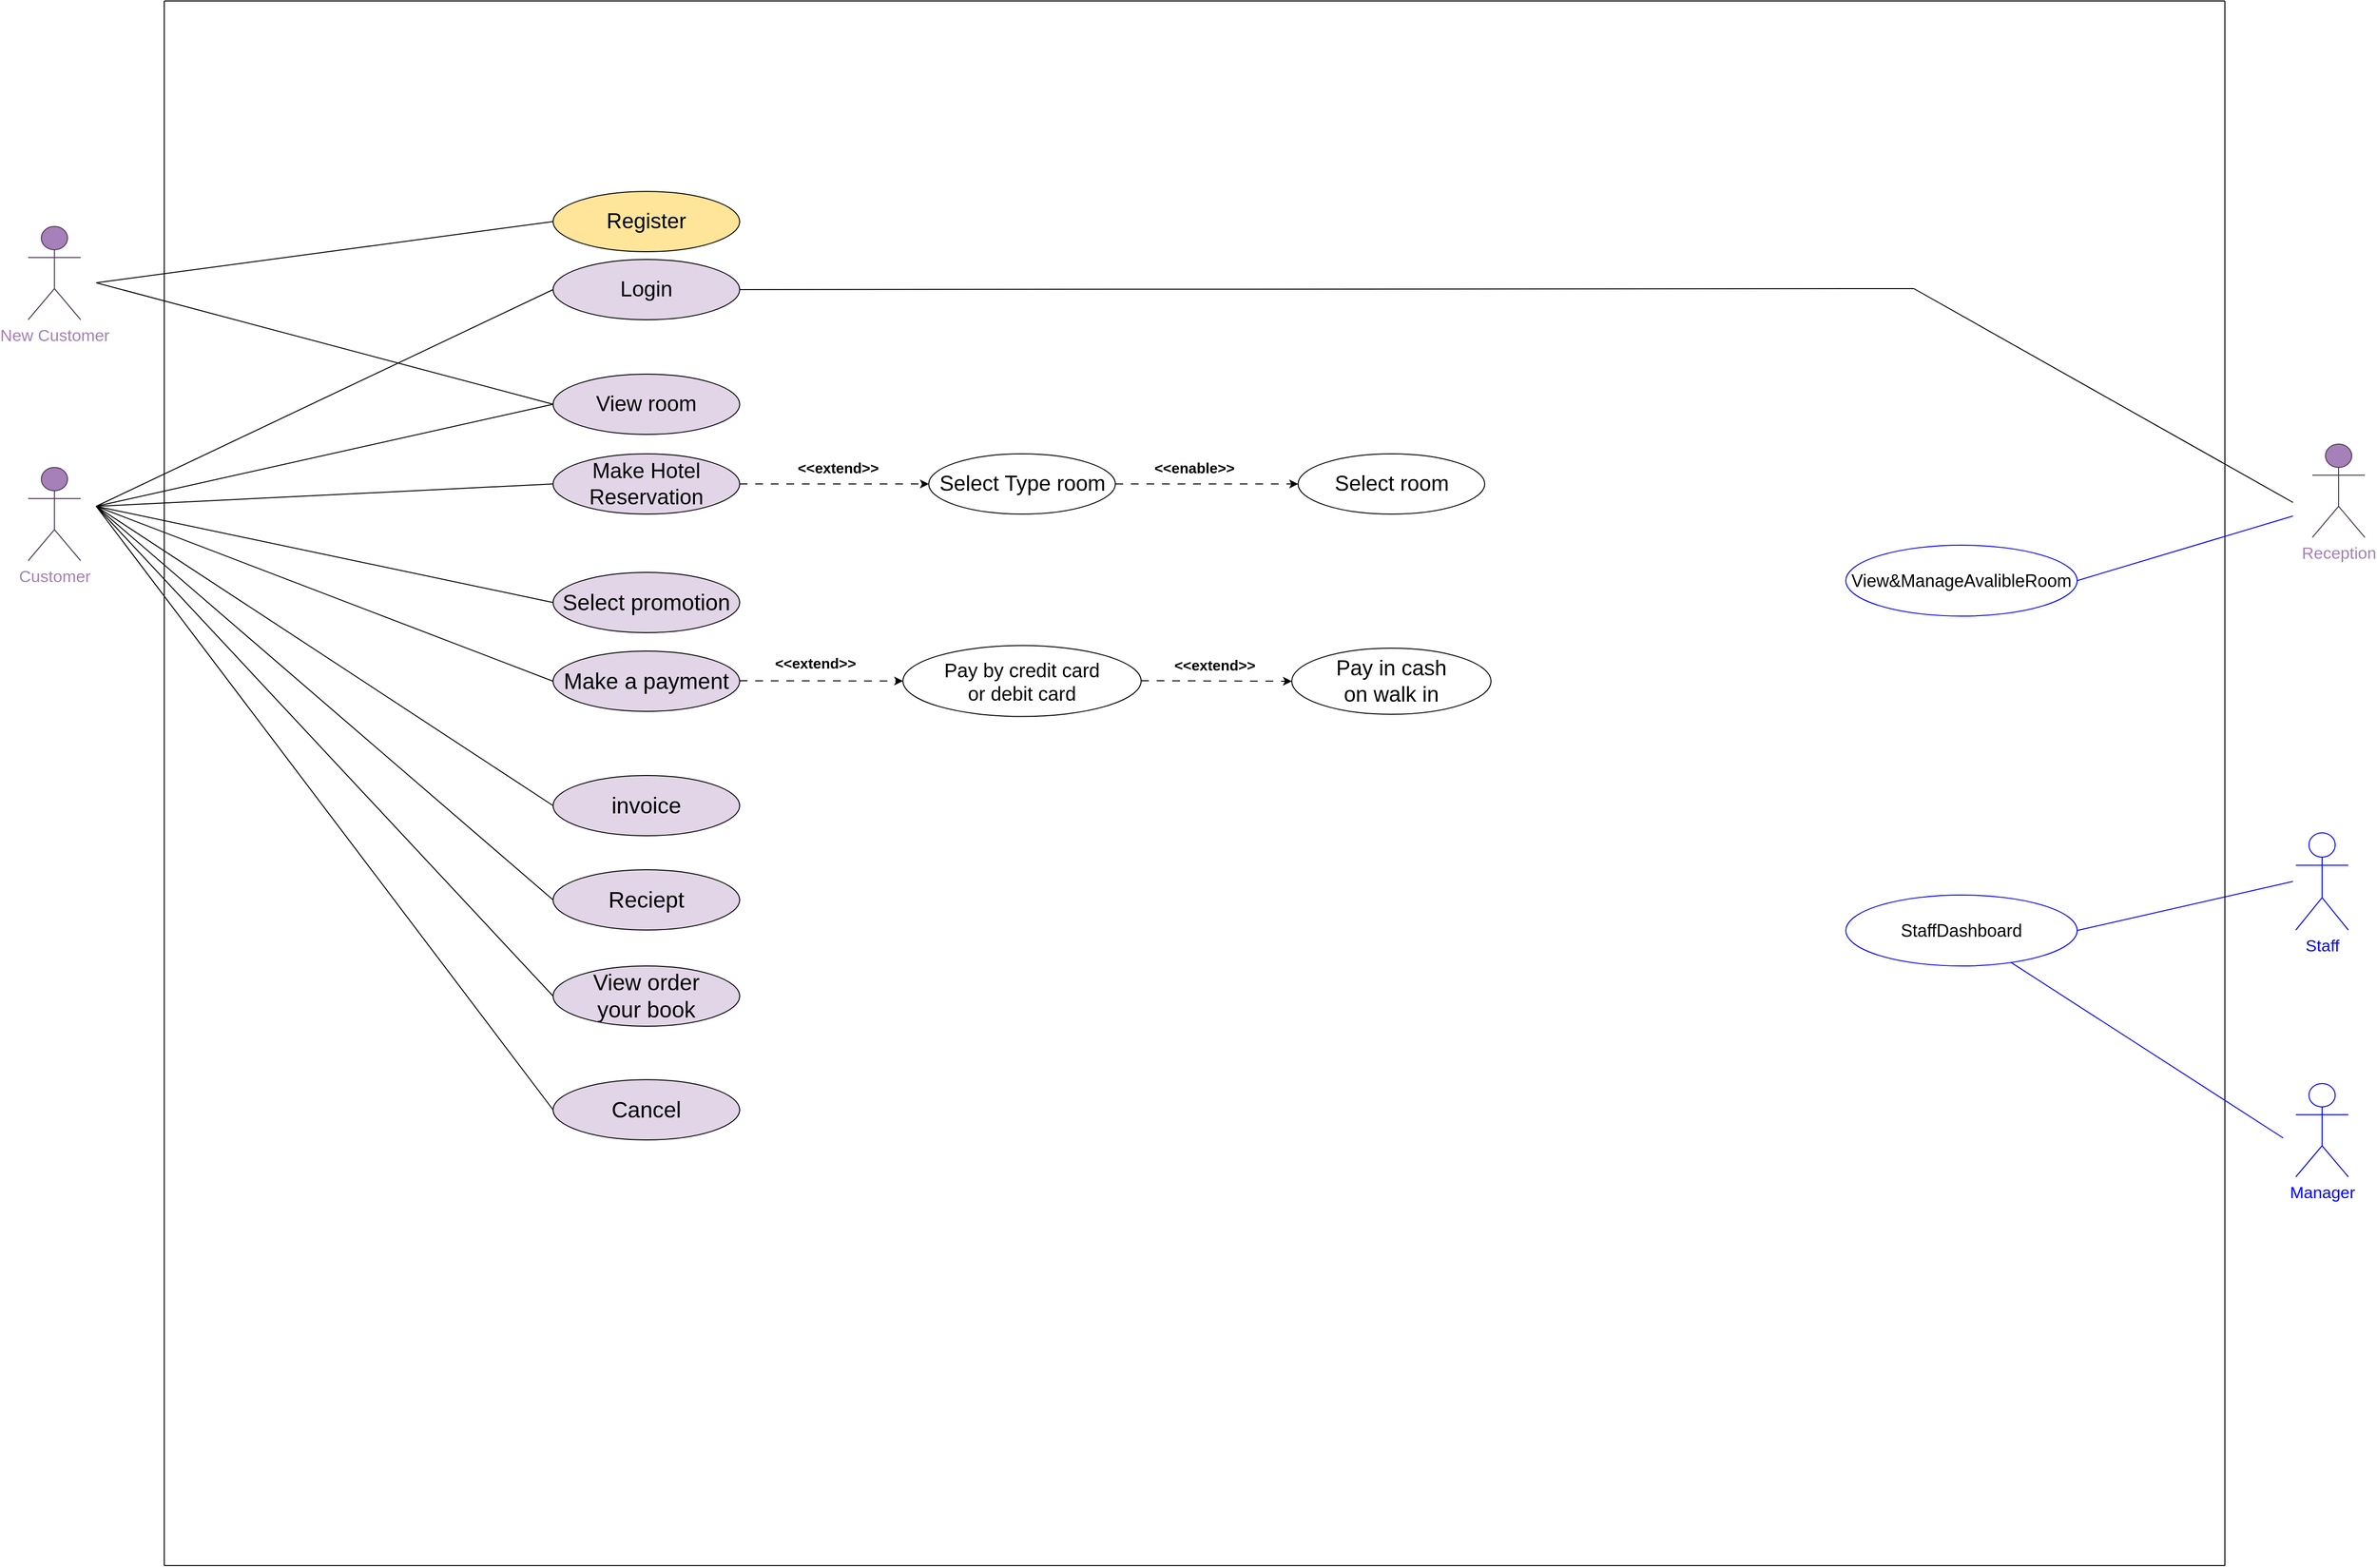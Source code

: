 <mxfile version="22.0.0" type="github">
  <diagram name="Page-1" id="PbKWOQbX_1PaZ53Zm29W">
    <mxGraphModel dx="5116" dy="1780" grid="1" gridSize="10" guides="1" tooltips="1" connect="1" arrows="1" fold="1" page="1" pageScale="1" pageWidth="2336" pageHeight="1654" background="#ffffff" math="0" shadow="0">
      <root>
        <mxCell id="0" />
        <mxCell id="1" parent="0" />
        <mxCell id="abd4hCFFGXDO6NItZaRm-1" value="&lt;font color=&quot;#a680b8&quot; style=&quot;font-size: 17px;&quot;&gt;New Customer&lt;/font&gt;" style="shape=umlActor;verticalLabelPosition=bottom;verticalAlign=top;html=1;outlineConnect=0;strokeColor=#4E3C57;fillColor=#A680B8;" parent="1" vertex="1">
          <mxGeometry x="-110" y="262" width="54" height="96" as="geometry" />
        </mxCell>
        <mxCell id="HL9QSUcujs9zinH3Ey6S-8" style="edgeStyle=none;shape=connector;rounded=0;orthogonalLoop=1;jettySize=auto;html=1;exitX=0;exitY=0.5;exitDx=0;exitDy=0;labelBackgroundColor=default;fontFamily=Helvetica;fontSize=11;fontColor=default;endArrow=none;endFill=0;" parent="1" source="abd4hCFFGXDO6NItZaRm-3" edge="1">
          <mxGeometry relative="1" as="geometry">
            <mxPoint x="-40" y="320" as="targetPoint" />
          </mxGeometry>
        </mxCell>
        <mxCell id="abd4hCFFGXDO6NItZaRm-3" value="&lt;font style=&quot;font-size: 22px;&quot;&gt;Register&lt;/font&gt;" style="ellipse;whiteSpace=wrap;html=1;fillColor=#FFE599;" parent="1" vertex="1">
          <mxGeometry x="430" y="226" width="192" height="62" as="geometry" />
        </mxCell>
        <mxCell id="HL9QSUcujs9zinH3Ey6S-12" style="edgeStyle=none;shape=connector;rounded=0;orthogonalLoop=1;jettySize=auto;html=1;exitX=0;exitY=0.5;exitDx=0;exitDy=0;labelBackgroundColor=default;fontFamily=Helvetica;fontSize=11;fontColor=default;endArrow=none;endFill=0;" parent="1" source="abd4hCFFGXDO6NItZaRm-5" edge="1">
          <mxGeometry relative="1" as="geometry">
            <mxPoint x="-40" y="550" as="targetPoint" />
          </mxGeometry>
        </mxCell>
        <mxCell id="abd4hCFFGXDO6NItZaRm-5" value="&lt;font style=&quot;font-size: 22px;&quot;&gt;Login&lt;/font&gt;" style="ellipse;whiteSpace=wrap;html=1;fillColor=#E1D5E7;" parent="1" vertex="1">
          <mxGeometry x="430" y="296" width="192" height="62" as="geometry" />
        </mxCell>
        <mxCell id="HL9QSUcujs9zinH3Ey6S-15" style="edgeStyle=none;shape=connector;rounded=0;orthogonalLoop=1;jettySize=auto;html=1;exitX=0;exitY=0.5;exitDx=0;exitDy=0;labelBackgroundColor=default;fontFamily=Helvetica;fontSize=11;fontColor=default;endArrow=none;endFill=0;" parent="1" source="abd4hCFFGXDO6NItZaRm-6" edge="1">
          <mxGeometry relative="1" as="geometry">
            <mxPoint x="-40" y="550" as="targetPoint" />
          </mxGeometry>
        </mxCell>
        <mxCell id="abd4hCFFGXDO6NItZaRm-6" value="&lt;font style=&quot;font-size: 23px;&quot;&gt;Select promotion&lt;/font&gt;" style="ellipse;whiteSpace=wrap;html=1;fillColor=#E1D5E7;" parent="1" vertex="1">
          <mxGeometry x="430" y="618" width="192" height="62" as="geometry" />
        </mxCell>
        <mxCell id="HL9QSUcujs9zinH3Ey6S-14" style="edgeStyle=none;shape=connector;rounded=0;orthogonalLoop=1;jettySize=auto;html=1;exitX=0;exitY=0.5;exitDx=0;exitDy=0;labelBackgroundColor=default;fontFamily=Helvetica;fontSize=11;fontColor=default;endArrow=none;endFill=0;" parent="1" source="abd4hCFFGXDO6NItZaRm-7" edge="1">
          <mxGeometry relative="1" as="geometry">
            <mxPoint x="-40" y="550" as="targetPoint" />
          </mxGeometry>
        </mxCell>
        <mxCell id="HL9QSUcujs9zinH3Ey6S-28" style="edgeStyle=none;shape=connector;rounded=0;orthogonalLoop=1;jettySize=auto;html=1;exitX=1;exitY=0.5;exitDx=0;exitDy=0;entryX=0;entryY=0.5;entryDx=0;entryDy=0;labelBackgroundColor=default;fontFamily=Helvetica;fontSize=11;fontColor=default;endArrow=classic;endFill=1;dashed=1;dashPattern=8 8;" parent="1" source="abd4hCFFGXDO6NItZaRm-7" target="abd4hCFFGXDO6NItZaRm-16" edge="1">
          <mxGeometry relative="1" as="geometry" />
        </mxCell>
        <mxCell id="abd4hCFFGXDO6NItZaRm-7" value="&lt;font style=&quot;font-size: 22px;&quot;&gt;Make Hotel Reservation&lt;/font&gt;" style="ellipse;whiteSpace=wrap;html=1;fillColor=#E1D5E7;" parent="1" vertex="1">
          <mxGeometry x="430" y="496" width="192" height="62" as="geometry" />
        </mxCell>
        <mxCell id="HL9QSUcujs9zinH3Ey6S-11" style="edgeStyle=none;shape=connector;rounded=0;orthogonalLoop=1;jettySize=auto;html=1;exitX=0;exitY=0.5;exitDx=0;exitDy=0;labelBackgroundColor=default;fontFamily=Helvetica;fontSize=11;fontColor=default;endArrow=none;endFill=0;" parent="1" source="abd4hCFFGXDO6NItZaRm-8" edge="1">
          <mxGeometry relative="1" as="geometry">
            <mxPoint x="-40" y="320" as="targetPoint" />
          </mxGeometry>
        </mxCell>
        <mxCell id="HL9QSUcujs9zinH3Ey6S-13" style="edgeStyle=none;shape=connector;rounded=0;orthogonalLoop=1;jettySize=auto;html=1;exitX=0;exitY=0.5;exitDx=0;exitDy=0;labelBackgroundColor=default;fontFamily=Helvetica;fontSize=11;fontColor=default;endArrow=none;endFill=0;" parent="1" source="abd4hCFFGXDO6NItZaRm-8" edge="1">
          <mxGeometry relative="1" as="geometry">
            <mxPoint x="-40" y="550" as="targetPoint" />
          </mxGeometry>
        </mxCell>
        <mxCell id="abd4hCFFGXDO6NItZaRm-8" value="&lt;font style=&quot;font-size: 22px;&quot;&gt;View room&lt;/font&gt;" style="ellipse;whiteSpace=wrap;html=1;fillColor=#E1D5E7;" parent="1" vertex="1">
          <mxGeometry x="430" y="414" width="192" height="62" as="geometry" />
        </mxCell>
        <mxCell id="abd4hCFFGXDO6NItZaRm-9" value="&lt;font color=&quot;#a680b8&quot; style=&quot;font-size: 17px;&quot;&gt;Customer&lt;/font&gt;" style="shape=umlActor;verticalLabelPosition=bottom;verticalAlign=top;html=1;outlineConnect=0;strokeColor=#4E3C57;fillColor=#A680B8;" parent="1" vertex="1">
          <mxGeometry x="-110" y="510" width="54" height="96" as="geometry" />
        </mxCell>
        <mxCell id="HL9QSUcujs9zinH3Ey6S-16" style="edgeStyle=none;shape=connector;rounded=0;orthogonalLoop=1;jettySize=auto;html=1;exitX=0;exitY=0.5;exitDx=0;exitDy=0;labelBackgroundColor=default;fontFamily=Helvetica;fontSize=11;fontColor=default;endArrow=none;endFill=0;" parent="1" source="abd4hCFFGXDO6NItZaRm-10" edge="1">
          <mxGeometry relative="1" as="geometry">
            <mxPoint x="-40" y="550" as="targetPoint" />
          </mxGeometry>
        </mxCell>
        <mxCell id="abd4hCFFGXDO6NItZaRm-10" value="&lt;font style=&quot;font-size: 23px;&quot;&gt;Make a payment&lt;/font&gt;" style="ellipse;whiteSpace=wrap;html=1;fillColor=#E1D5E7;" parent="1" vertex="1">
          <mxGeometry x="430" y="699" width="192" height="62" as="geometry" />
        </mxCell>
        <mxCell id="HL9QSUcujs9zinH3Ey6S-19" style="edgeStyle=none;shape=connector;rounded=0;orthogonalLoop=1;jettySize=auto;html=1;exitX=0;exitY=0.5;exitDx=0;exitDy=0;labelBackgroundColor=default;fontFamily=Helvetica;fontSize=11;fontColor=default;endArrow=none;endFill=0;" parent="1" source="abd4hCFFGXDO6NItZaRm-12" edge="1">
          <mxGeometry relative="1" as="geometry">
            <mxPoint x="-40" y="550" as="targetPoint" />
          </mxGeometry>
        </mxCell>
        <mxCell id="abd4hCFFGXDO6NItZaRm-12" value="&lt;font style=&quot;font-size: 23px;&quot;&gt;View order&lt;br&gt;your book&lt;/font&gt;" style="ellipse;whiteSpace=wrap;html=1;fillColor=#E1D5E7;" parent="1" vertex="1">
          <mxGeometry x="430" y="1023" width="192" height="62" as="geometry" />
        </mxCell>
        <mxCell id="HL9QSUcujs9zinH3Ey6S-18" style="edgeStyle=none;shape=connector;rounded=0;orthogonalLoop=1;jettySize=auto;html=1;exitX=0;exitY=0.5;exitDx=0;exitDy=0;labelBackgroundColor=default;fontFamily=Helvetica;fontSize=11;fontColor=default;endArrow=none;endFill=0;" parent="1" source="abd4hCFFGXDO6NItZaRm-13" edge="1">
          <mxGeometry relative="1" as="geometry">
            <mxPoint x="-40" y="550" as="targetPoint" />
          </mxGeometry>
        </mxCell>
        <mxCell id="abd4hCFFGXDO6NItZaRm-13" value="&lt;font style=&quot;font-size: 23px;&quot;&gt;invoice&lt;/font&gt;" style="ellipse;whiteSpace=wrap;html=1;fillColor=#E1D5E7;" parent="1" vertex="1">
          <mxGeometry x="430" y="827" width="192" height="62" as="geometry" />
        </mxCell>
        <mxCell id="HL9QSUcujs9zinH3Ey6S-21" style="edgeStyle=none;shape=connector;rounded=0;orthogonalLoop=1;jettySize=auto;html=1;exitX=0;exitY=0.5;exitDx=0;exitDy=0;labelBackgroundColor=default;fontFamily=Helvetica;fontSize=11;fontColor=default;endArrow=none;endFill=0;" parent="1" source="abd4hCFFGXDO6NItZaRm-14" edge="1">
          <mxGeometry relative="1" as="geometry">
            <mxPoint x="-40" y="550" as="targetPoint" />
          </mxGeometry>
        </mxCell>
        <mxCell id="abd4hCFFGXDO6NItZaRm-14" value="&lt;span style=&quot;font-size: 23px;&quot;&gt;Cancel&lt;/span&gt;" style="ellipse;whiteSpace=wrap;html=1;fillColor=#E1D5E7;" parent="1" vertex="1">
          <mxGeometry x="430" y="1140" width="192" height="62" as="geometry" />
        </mxCell>
        <mxCell id="HL9QSUcujs9zinH3Ey6S-29" style="edgeStyle=none;shape=connector;rounded=0;orthogonalLoop=1;jettySize=auto;html=1;exitX=1;exitY=0.5;exitDx=0;exitDy=0;entryX=0;entryY=0.5;entryDx=0;entryDy=0;dashed=1;dashPattern=8 8;labelBackgroundColor=default;strokeColor=default;fontFamily=Helvetica;fontSize=11;fontColor=default;endArrow=classic;endFill=1;" parent="1" source="abd4hCFFGXDO6NItZaRm-16" target="abd4hCFFGXDO6NItZaRm-17" edge="1">
          <mxGeometry relative="1" as="geometry" />
        </mxCell>
        <mxCell id="abd4hCFFGXDO6NItZaRm-16" value="&lt;font style=&quot;font-size: 22px;&quot;&gt;Select Type room&lt;/font&gt;" style="ellipse;whiteSpace=wrap;html=1;" parent="1" vertex="1">
          <mxGeometry x="816.5" y="496" width="192" height="62" as="geometry" />
        </mxCell>
        <mxCell id="abd4hCFFGXDO6NItZaRm-17" value="&lt;font style=&quot;font-size: 22px;&quot;&gt;Select room&lt;/font&gt;" style="ellipse;whiteSpace=wrap;html=1;" parent="1" vertex="1">
          <mxGeometry x="1196.5" y="496" width="192" height="62" as="geometry" />
        </mxCell>
        <mxCell id="abd4hCFFGXDO6NItZaRm-24" value="&lt;font style=&quot;font-size: 20px;&quot;&gt;Pay by credit card&lt;br&gt;or debit card&lt;/font&gt;" style="ellipse;whiteSpace=wrap;html=1;" parent="1" vertex="1">
          <mxGeometry x="790" y="693.26" width="245" height="73" as="geometry" />
        </mxCell>
        <mxCell id="abd4hCFFGXDO6NItZaRm-25" value="&lt;font style=&quot;font-size: 22px;&quot;&gt;Pay in cash&lt;br&gt;on walk in&lt;/font&gt;" style="ellipse;whiteSpace=wrap;html=1;" parent="1" vertex="1">
          <mxGeometry x="1190" y="696" width="205" height="68" as="geometry" />
        </mxCell>
        <mxCell id="abd4hCFFGXDO6NItZaRm-28" value="&lt;font color=&quot;#a680b8&quot; style=&quot;font-size: 17px;&quot;&gt;Reception&lt;/font&gt;" style="shape=umlActor;verticalLabelPosition=bottom;verticalAlign=top;html=1;outlineConnect=0;fillColor=#A680B8;strokeColor=#4E3C57;" parent="1" vertex="1">
          <mxGeometry x="2240" y="486" width="54" height="96" as="geometry" />
        </mxCell>
        <mxCell id="abd4hCFFGXDO6NItZaRm-44" value="&lt;font color=&quot;#0000ff&quot; style=&quot;font-size: 17px;&quot;&gt;Manager&lt;/font&gt;" style="shape=umlActor;verticalLabelPosition=bottom;verticalAlign=top;html=1;outlineConnect=0;strokeColor=#0000FF;" parent="1" vertex="1">
          <mxGeometry x="2223" y="1144" width="54" height="96" as="geometry" />
        </mxCell>
        <mxCell id="abd4hCFFGXDO6NItZaRm-45" value="&lt;font color=&quot;#0000ff&quot; style=&quot;font-size: 17px;&quot;&gt;Staff&lt;/font&gt;" style="shape=umlActor;verticalLabelPosition=bottom;verticalAlign=top;html=1;outlineConnect=0;strokeColor=#0000FF;" parent="1" vertex="1">
          <mxGeometry x="2223" y="886" width="54" height="100" as="geometry" />
        </mxCell>
        <mxCell id="HL9QSUcujs9zinH3Ey6S-55" value="&lt;span style=&quot;font-size: 15px;&quot;&gt;&lt;b&gt;&amp;lt;&amp;lt;extend&amp;gt;&amp;gt;&lt;/b&gt;&lt;/span&gt;" style="text;html=1;strokeColor=none;fillColor=none;align=center;verticalAlign=middle;whiteSpace=wrap;rounded=0;fontSize=11;fontFamily=Helvetica;fontColor=default;rotation=0;" parent="1" vertex="1">
          <mxGeometry x="1060" y="700" width="101.57" height="25.79" as="geometry" />
        </mxCell>
        <mxCell id="HL9QSUcujs9zinH3Ey6S-56" value="&lt;span style=&quot;font-size: 15px;&quot;&gt;&lt;b&gt;&amp;lt;&amp;lt;extend&amp;gt;&amp;gt;&lt;/b&gt;&lt;/span&gt;" style="text;html=1;strokeColor=none;fillColor=none;align=center;verticalAlign=middle;whiteSpace=wrap;rounded=0;fontSize=11;fontFamily=Helvetica;fontColor=default;rotation=0;" parent="1" vertex="1">
          <mxGeometry x="670" y="699" width="60" height="23.26" as="geometry" />
        </mxCell>
        <mxCell id="HL9QSUcujs9zinH3Ey6S-59" value="&lt;font style=&quot;font-size: 15px;&quot;&gt;&lt;b&gt;&amp;lt;&amp;lt;enable&amp;gt;&amp;gt;&lt;/b&gt;&lt;/font&gt;" style="text;html=1;strokeColor=none;fillColor=none;align=center;verticalAlign=middle;whiteSpace=wrap;rounded=0;fontSize=11;fontFamily=Helvetica;fontColor=default;rotation=0;" parent="1" vertex="1">
          <mxGeometry x="1035" y="491.1" width="110" height="38" as="geometry" />
        </mxCell>
        <mxCell id="HL9QSUcujs9zinH3Ey6S-62" value="&lt;span style=&quot;font-size: 15px;&quot;&gt;&lt;b&gt;&amp;lt;&amp;lt;extend&amp;gt;&amp;gt;&lt;/b&gt;&lt;/span&gt;" style="text;html=1;strokeColor=none;fillColor=none;align=center;verticalAlign=middle;whiteSpace=wrap;rounded=0;fontSize=11;fontFamily=Helvetica;fontColor=default;rotation=0;" parent="1" vertex="1">
          <mxGeometry x="670" y="496" width="106.89" height="28.21" as="geometry" />
        </mxCell>
        <mxCell id="GftgdVyr85LCpUTzxrJk-7" style="edgeStyle=none;shape=connector;rounded=0;orthogonalLoop=1;jettySize=auto;html=1;exitX=1;exitY=0.5;exitDx=0;exitDy=0;labelBackgroundColor=default;fontFamily=Helvetica;fontSize=11;fontColor=default;endArrow=none;endFill=0;strokeColor=#0000FF;" parent="1" source="GftgdVyr85LCpUTzxrJk-8" edge="1">
          <mxGeometry relative="1" as="geometry">
            <mxPoint x="2220" y="936" as="targetPoint" />
          </mxGeometry>
        </mxCell>
        <mxCell id="GftgdVyr85LCpUTzxrJk-8" value="&lt;font style=&quot;font-size: 18px;&quot;&gt;StaffDashboard&lt;/font&gt;" style="ellipse;whiteSpace=wrap;html=1;strokeColor=#0000FF;fillColor=#FFFFFF;" parent="1" vertex="1">
          <mxGeometry x="1760" y="950" width="238" height="73" as="geometry" />
        </mxCell>
        <mxCell id="GftgdVyr85LCpUTzxrJk-20" style="edgeStyle=none;shape=connector;rounded=0;orthogonalLoop=1;jettySize=auto;html=1;labelBackgroundColor=default;fontFamily=Helvetica;fontSize=11;fontColor=default;endArrow=none;endFill=0;" parent="1" edge="1">
          <mxGeometry relative="1" as="geometry">
            <mxPoint x="2220" y="546" as="targetPoint" />
            <mxPoint x="1830" y="326" as="sourcePoint" />
          </mxGeometry>
        </mxCell>
        <mxCell id="GftgdVyr85LCpUTzxrJk-21" style="edgeStyle=none;shape=connector;rounded=0;orthogonalLoop=1;jettySize=auto;html=1;exitX=1;exitY=0.5;exitDx=0;exitDy=0;labelBackgroundColor=default;fontFamily=Helvetica;fontSize=11;fontColor=default;endArrow=none;endFill=0;" parent="1" source="abd4hCFFGXDO6NItZaRm-5" edge="1">
          <mxGeometry relative="1" as="geometry">
            <mxPoint x="1830" y="326" as="targetPoint" />
            <mxPoint x="1231" y="222.5" as="sourcePoint" />
          </mxGeometry>
        </mxCell>
        <mxCell id="plUVZPzh_fyqtbzstCr8-10" value="" style="endArrow=none;html=1;rounded=0;" parent="1" edge="1">
          <mxGeometry width="50" height="50" relative="1" as="geometry">
            <mxPoint x="30" y="1640" as="sourcePoint" />
            <mxPoint x="30" y="30" as="targetPoint" />
          </mxGeometry>
        </mxCell>
        <mxCell id="plUVZPzh_fyqtbzstCr8-11" value="" style="endArrow=none;html=1;rounded=0;" parent="1" edge="1">
          <mxGeometry width="50" height="50" relative="1" as="geometry">
            <mxPoint x="30" y="30" as="sourcePoint" />
            <mxPoint x="2150" y="30" as="targetPoint" />
          </mxGeometry>
        </mxCell>
        <mxCell id="plUVZPzh_fyqtbzstCr8-12" value="" style="endArrow=none;html=1;rounded=0;" parent="1" edge="1">
          <mxGeometry width="50" height="50" relative="1" as="geometry">
            <mxPoint x="2150" y="1640" as="sourcePoint" />
            <mxPoint x="2150" y="30" as="targetPoint" />
          </mxGeometry>
        </mxCell>
        <mxCell id="plUVZPzh_fyqtbzstCr8-13" value="" style="endArrow=none;html=1;rounded=0;" parent="1" edge="1">
          <mxGeometry width="50" height="50" relative="1" as="geometry">
            <mxPoint x="30" y="1640" as="sourcePoint" />
            <mxPoint x="2150" y="1640" as="targetPoint" />
          </mxGeometry>
        </mxCell>
        <mxCell id="XAenuANLJw4w3M3-tW0u-19" style="edgeStyle=none;shape=connector;rounded=0;orthogonalLoop=1;jettySize=auto;html=1;exitX=1;exitY=0.5;exitDx=0;exitDy=0;labelBackgroundColor=default;fontFamily=Helvetica;fontSize=11;fontColor=default;endArrow=classic;endFill=1;dashed=1;dashPattern=8 8;" edge="1" parent="1" target="abd4hCFFGXDO6NItZaRm-24">
          <mxGeometry relative="1" as="geometry">
            <mxPoint x="622" y="729.55" as="sourcePoint" />
            <mxPoint x="790" y="730" as="targetPoint" />
          </mxGeometry>
        </mxCell>
        <mxCell id="XAenuANLJw4w3M3-tW0u-20" style="edgeStyle=none;shape=connector;rounded=0;orthogonalLoop=1;jettySize=auto;html=1;exitX=1;exitY=0.5;exitDx=0;exitDy=0;labelBackgroundColor=default;fontFamily=Helvetica;fontSize=11;fontColor=default;endArrow=classic;endFill=1;dashed=1;dashPattern=8 8;" edge="1" parent="1">
          <mxGeometry relative="1" as="geometry">
            <mxPoint x="1035" y="729.47" as="sourcePoint" />
            <mxPoint x="1190" y="730" as="targetPoint" />
          </mxGeometry>
        </mxCell>
        <mxCell id="XAenuANLJw4w3M3-tW0u-21" style="edgeStyle=none;shape=connector;rounded=0;orthogonalLoop=1;jettySize=auto;html=1;labelBackgroundColor=default;fontFamily=Helvetica;fontSize=11;fontColor=default;endArrow=none;endFill=0;strokeColor=#0000FF;" edge="1" parent="1" source="GftgdVyr85LCpUTzxrJk-8">
          <mxGeometry relative="1" as="geometry">
            <mxPoint x="2210" y="1200" as="targetPoint" />
            <mxPoint x="2010" y="1190" as="sourcePoint" />
          </mxGeometry>
        </mxCell>
        <mxCell id="XAenuANLJw4w3M3-tW0u-22" value="&lt;font style=&quot;font-size: 18px;&quot;&gt;View&amp;amp;ManageAvalibleRoom&lt;/font&gt;" style="ellipse;whiteSpace=wrap;html=1;strokeColor=#0000FF;fillColor=#FFFFFF;" vertex="1" parent="1">
          <mxGeometry x="1760" y="590" width="238" height="73" as="geometry" />
        </mxCell>
        <mxCell id="XAenuANLJw4w3M3-tW0u-23" style="edgeStyle=none;shape=connector;rounded=0;orthogonalLoop=1;jettySize=auto;html=1;exitX=1;exitY=0.5;exitDx=0;exitDy=0;labelBackgroundColor=default;fontFamily=Helvetica;fontSize=11;fontColor=default;endArrow=none;endFill=0;strokeColor=#0000FF;" edge="1" parent="1" source="XAenuANLJw4w3M3-tW0u-22">
          <mxGeometry relative="1" as="geometry">
            <mxPoint x="2220" y="560" as="targetPoint" />
            <mxPoint x="2018" y="618" as="sourcePoint" />
          </mxGeometry>
        </mxCell>
        <mxCell id="XAenuANLJw4w3M3-tW0u-25" value="&lt;span style=&quot;font-size: 23px;&quot;&gt;Reciept&lt;/span&gt;" style="ellipse;whiteSpace=wrap;html=1;fillColor=#E1D5E7;" vertex="1" parent="1">
          <mxGeometry x="430" y="924" width="192" height="62" as="geometry" />
        </mxCell>
        <mxCell id="XAenuANLJw4w3M3-tW0u-26" style="edgeStyle=none;shape=connector;rounded=0;orthogonalLoop=1;jettySize=auto;html=1;exitX=0;exitY=0.5;exitDx=0;exitDy=0;labelBackgroundColor=default;fontFamily=Helvetica;fontSize=11;fontColor=default;endArrow=none;endFill=0;" edge="1" parent="1" source="XAenuANLJw4w3M3-tW0u-25">
          <mxGeometry relative="1" as="geometry">
            <mxPoint x="-40" y="550" as="targetPoint" />
            <mxPoint x="430" y="1054" as="sourcePoint" />
          </mxGeometry>
        </mxCell>
      </root>
    </mxGraphModel>
  </diagram>
</mxfile>
